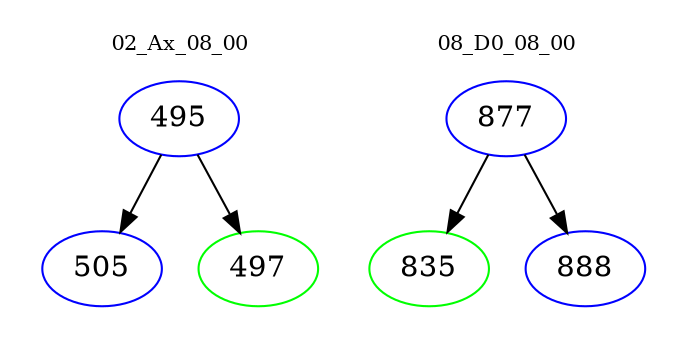 digraph{
subgraph cluster_0 {
color = white
label = "02_Ax_08_00";
fontsize=10;
T0_495 [label="495", color="blue"]
T0_495 -> T0_505 [color="black"]
T0_505 [label="505", color="blue"]
T0_495 -> T0_497 [color="black"]
T0_497 [label="497", color="green"]
}
subgraph cluster_1 {
color = white
label = "08_D0_08_00";
fontsize=10;
T1_877 [label="877", color="blue"]
T1_877 -> T1_835 [color="black"]
T1_835 [label="835", color="green"]
T1_877 -> T1_888 [color="black"]
T1_888 [label="888", color="blue"]
}
}
